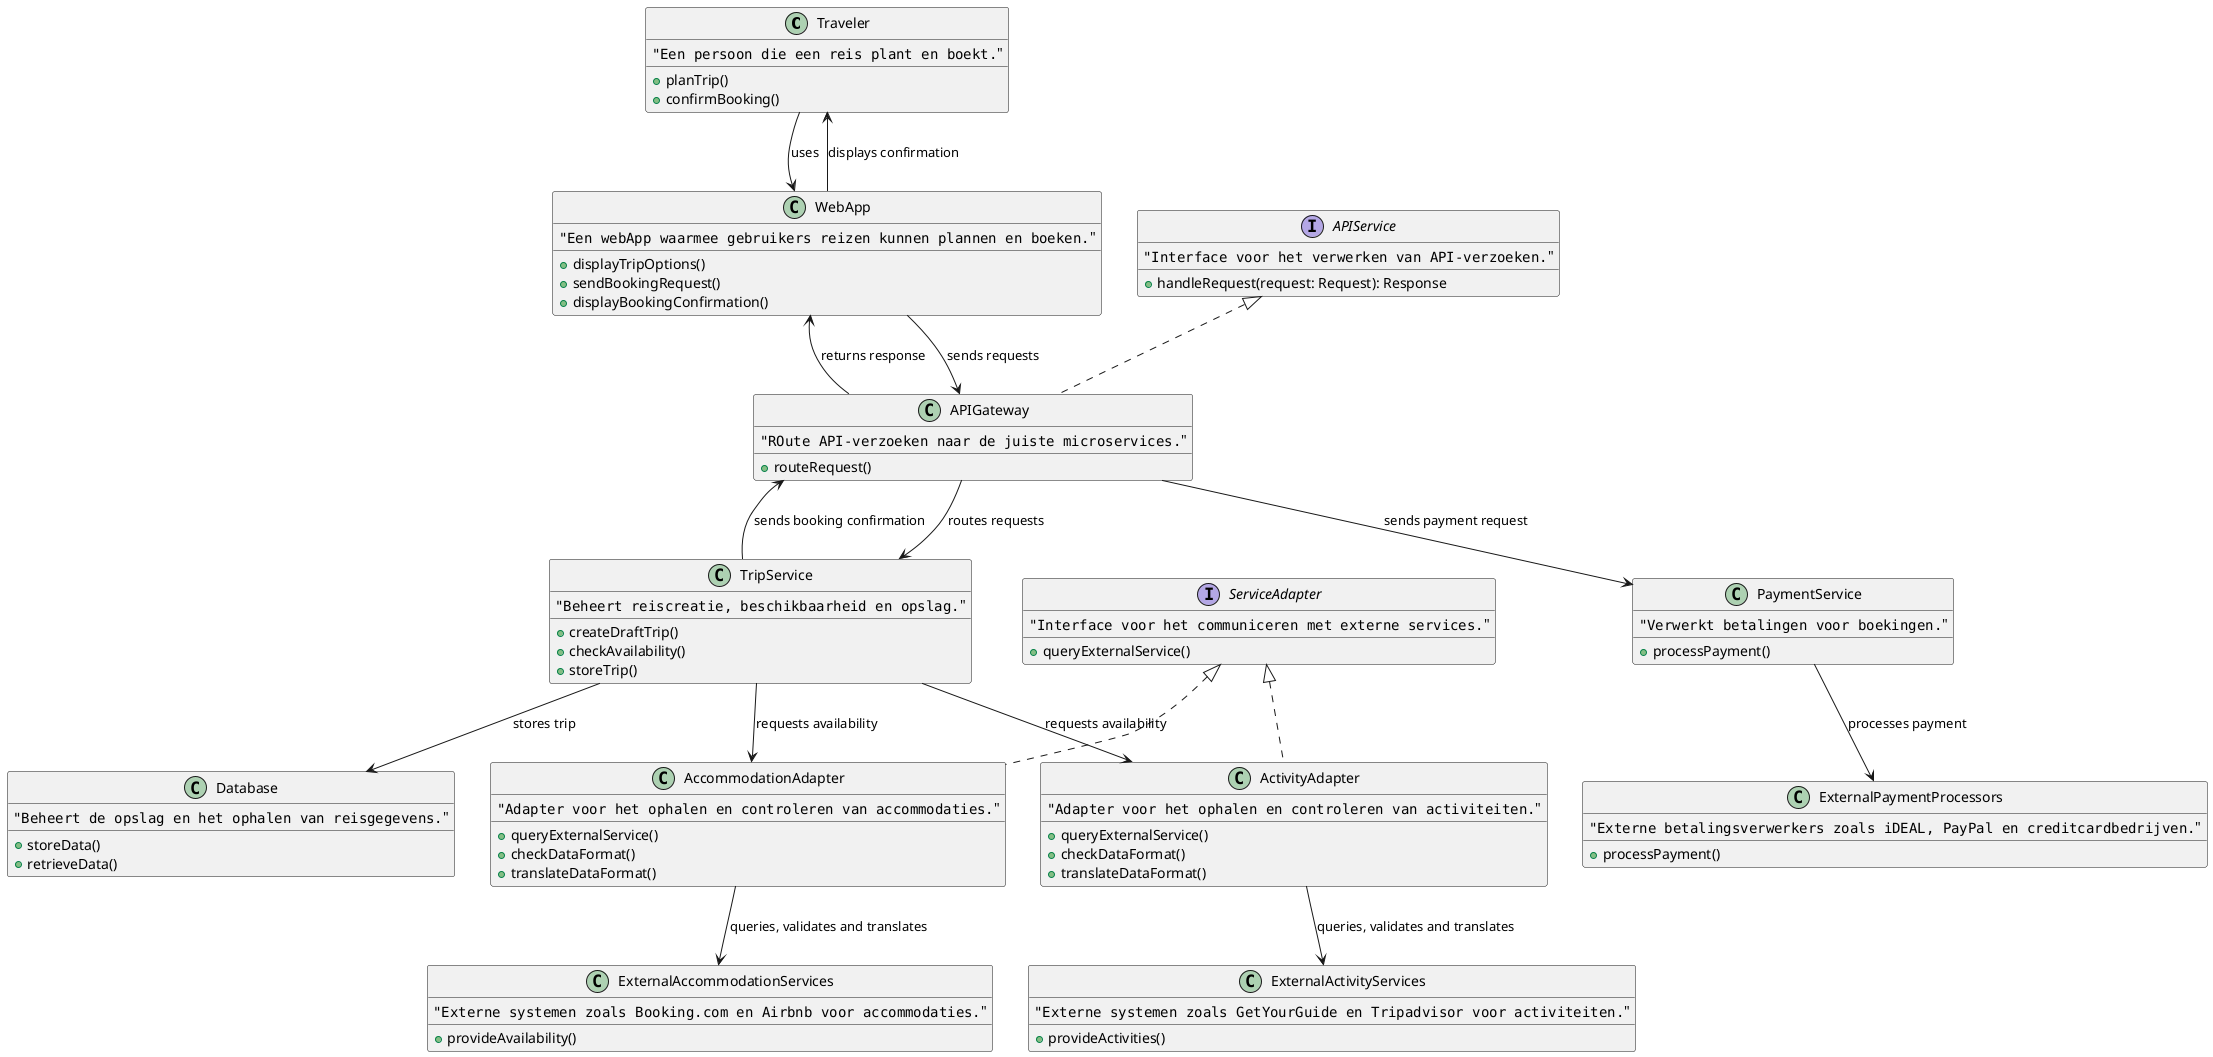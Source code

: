 @startuml "Triptop Travel Booking - Class Diagram"

class Traveler {
    """Een persoon die een reis plant en boekt."""
    +planTrip()
    +confirmBooking()
}

class WebApp {
    """Een webApp waarmee gebruikers reizen kunnen plannen en boeken."""
    +displayTripOptions()
    +sendBookingRequest()
    +displayBookingConfirmation()
}

interface APIService {
    """Interface voor het verwerken van API-verzoeken."""
    +handleRequest(request: Request): Response
}

class APIGateway implements APIService {
    """ROute API-verzoeken naar de juiste microservices."""
    +routeRequest()
}

class TripService {
    """Beheert reiscreatie, beschikbaarheid en opslag."""
    +createDraftTrip()
    +checkAvailability()
    +storeTrip()
}

interface ServiceAdapter {
    """Interface voor het communiceren met externe services."""
    +queryExternalService()
}

class AccommodationAdapter implements ServiceAdapter {
    """Adapter voor het ophalen en controleren van accommodaties."""
    +queryExternalService()
    +checkDataFormat()
    +translateDataFormat()
}

class ActivityAdapter implements ServiceAdapter {
    """Adapter voor het ophalen en controleren van activiteiten."""
    +queryExternalService()
    +checkDataFormat()
    +translateDataFormat()
}

class PaymentService {
    """Verwerkt betalingen voor boekingen."""
    +processPayment()
}

class Database {
    """Beheert de opslag en het ophalen van reisgegevens."""
    +storeData()
    +retrieveData()
}

class ExternalAccommodationServices {
    """Externe systemen zoals Booking.com en Airbnb voor accommodaties."""
    +provideAvailability()
}

class ExternalActivityServices {
    """Externe systemen zoals GetYourGuide en Tripadvisor voor activiteiten."""
    +provideActivities()
}

class ExternalPaymentProcessors {
    """Externe betalingsverwerkers zoals iDEAL, PayPal en creditcardbedrijven."""
    +processPayment()
}

Traveler --> WebApp : uses
WebApp --> APIGateway : sends requests
APIGateway --> TripService : routes requests
TripService --> AccommodationAdapter : requests availability
TripService --> ActivityAdapter : requests availability
TripService --> Database : stores trip
AccommodationAdapter --> ExternalAccommodationServices : queries, validates and translates
ActivityAdapter --> ExternalActivityServices : queries, validates and translates
WebApp --> Traveler : displays confirmation
APIGateway --> PaymentService : sends payment request
PaymentService --> ExternalPaymentProcessors : processes payment
TripService --> APIGateway : sends booking confirmation
APIGateway --> WebApp : returns response

@enduml